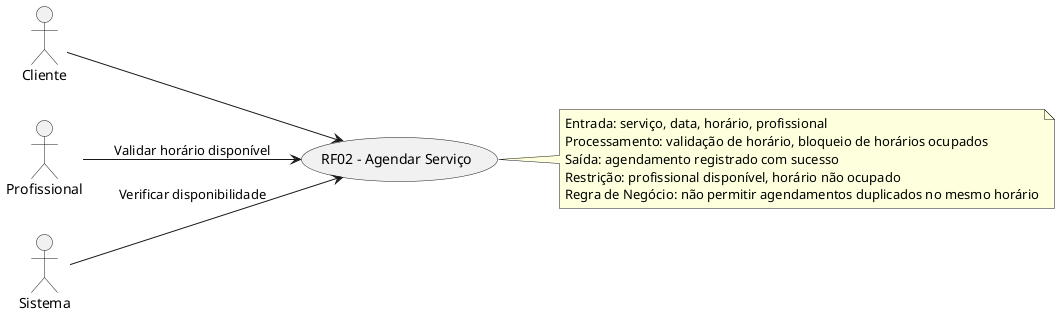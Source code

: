 @startuml
left to right direction
actor Cliente
actor Profissional
actor Sistema

usecase "RF02 - Agendar Serviço" as UC02

Cliente --> UC02
Sistema --> UC02 : Verificar disponibilidade
Profissional --> UC02 : Validar horário disponível

note right of UC02
Entrada: serviço, data, horário, profissional
Processamento: validação de horário, bloqueio de horários ocupados
Saída: agendamento registrado com sucesso
Restrição: profissional disponível, horário não ocupado
Regra de Negócio: não permitir agendamentos duplicados no mesmo horário
end note
@enduml